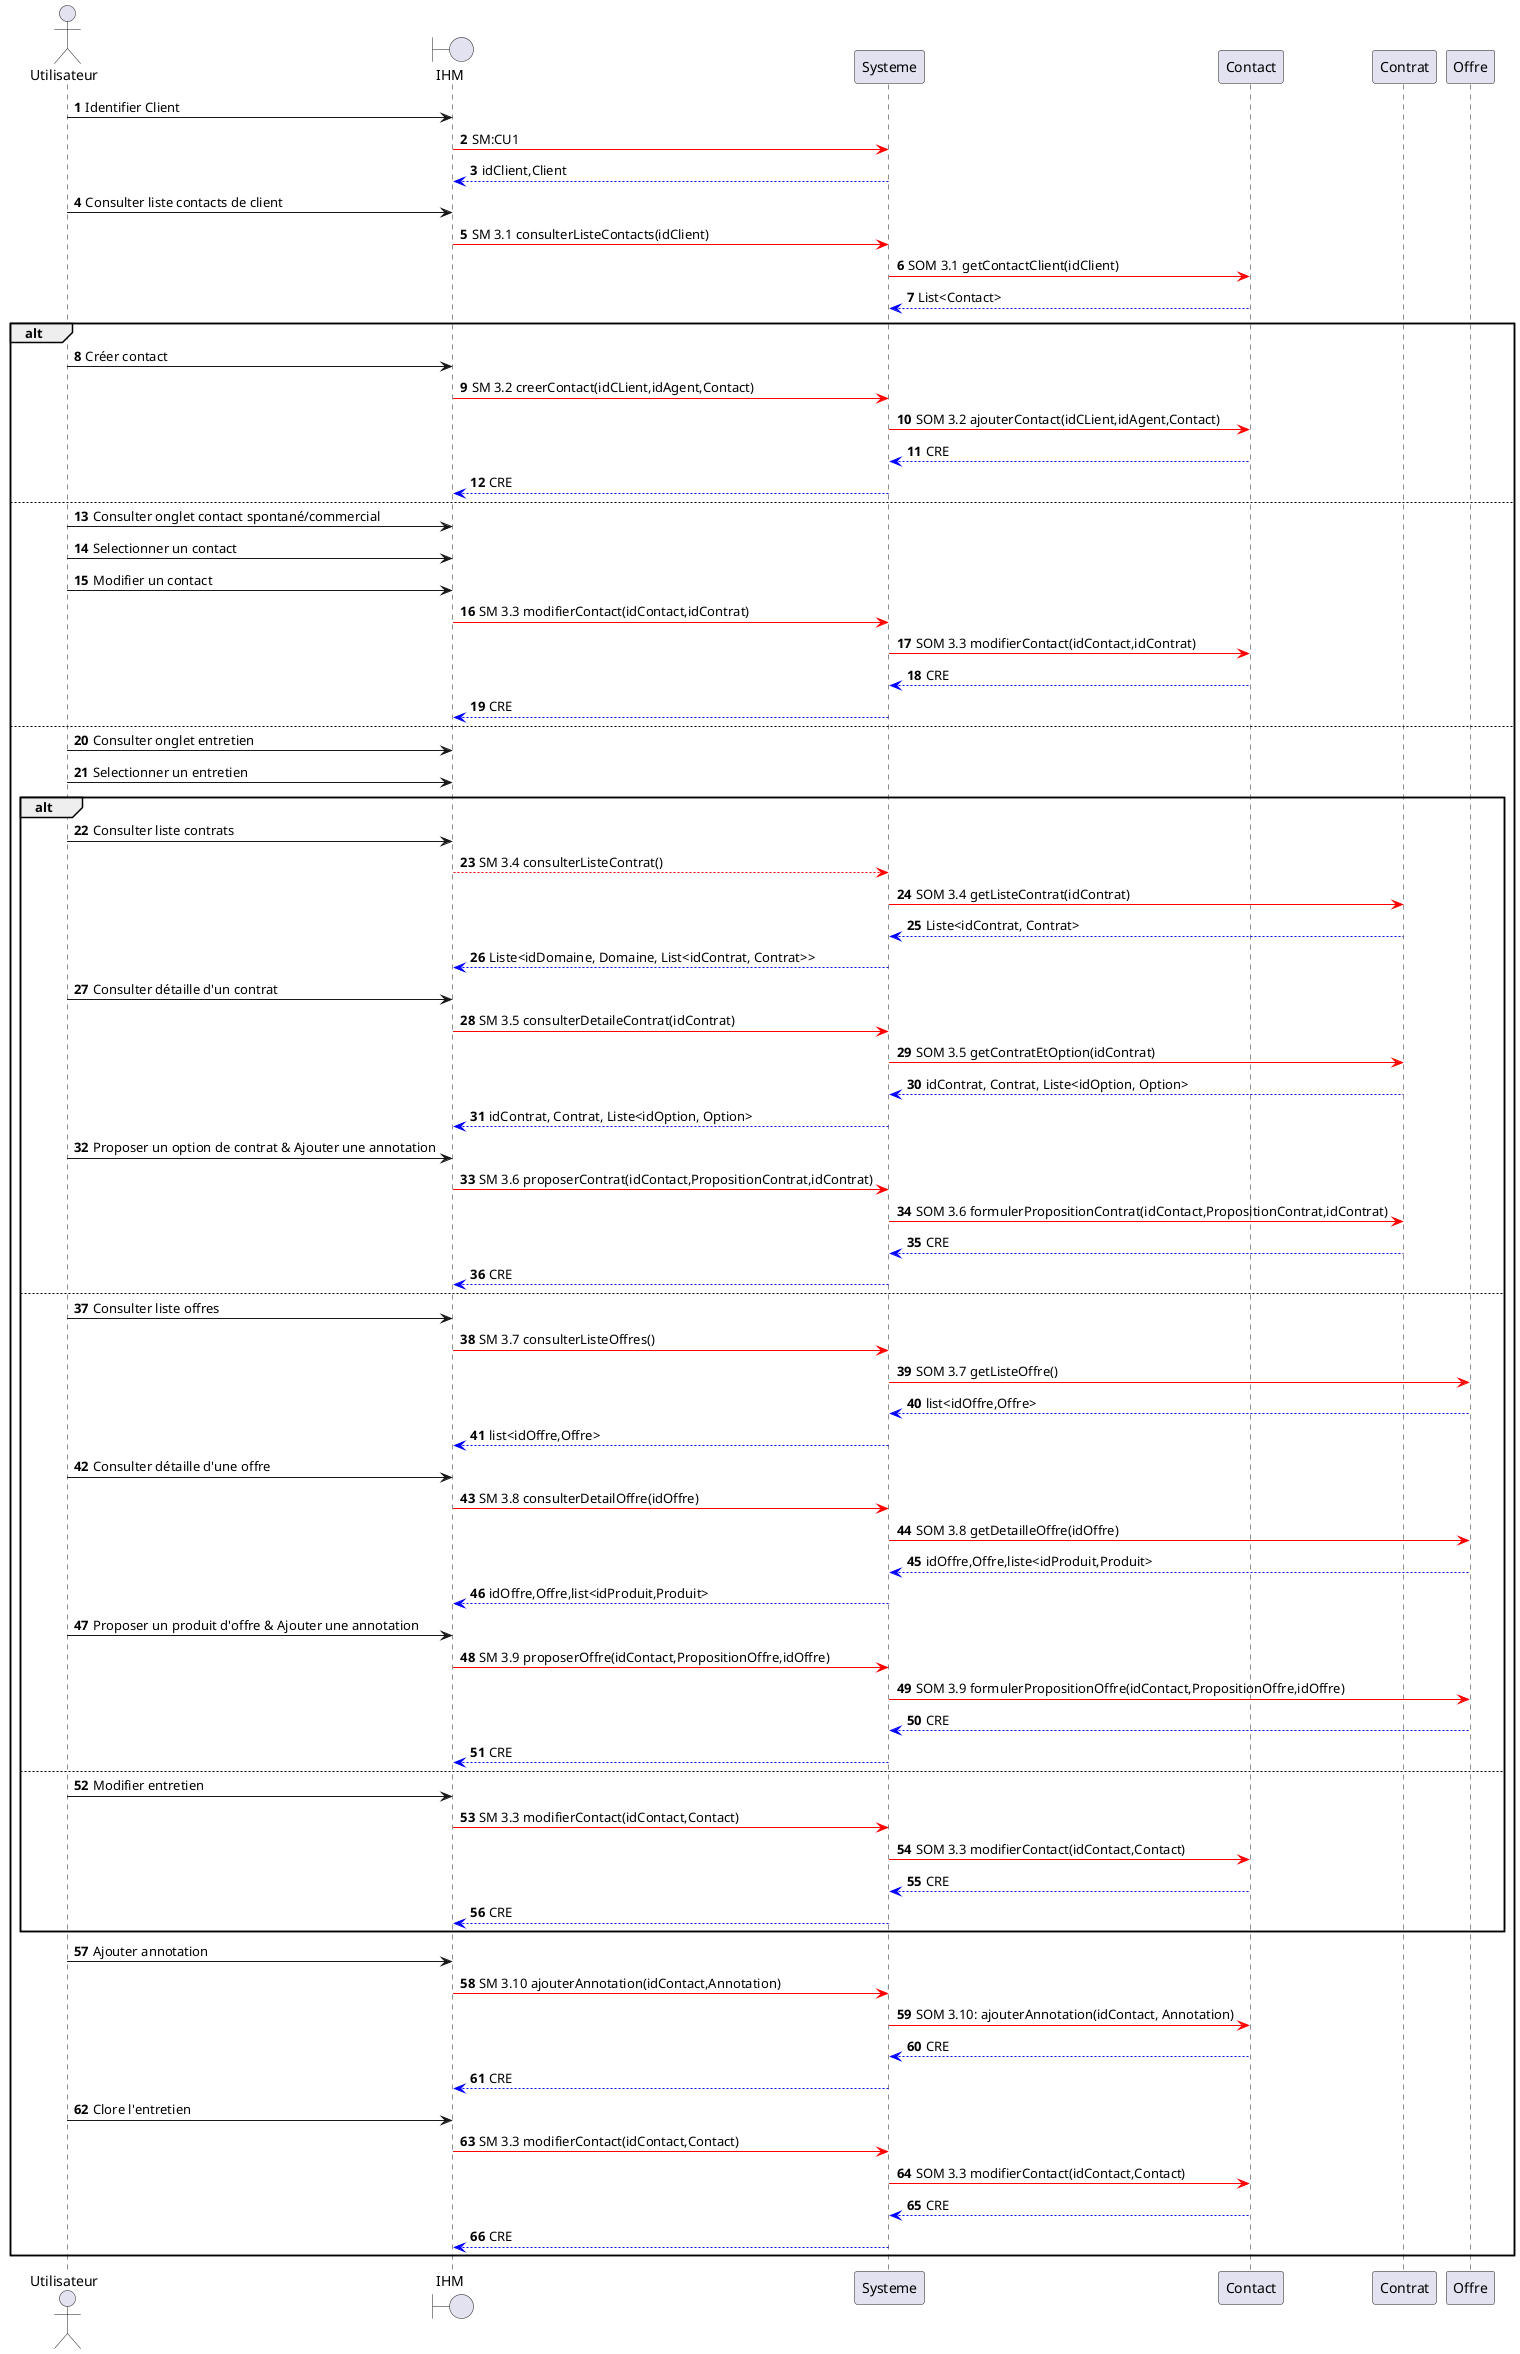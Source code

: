 @startuml
actor Utilisateur as U
boundary IHM as I
participant Systeme as S
participant Contact as C
participant Contrat as CON
participant Offre as O

autonumber

U->I: Identifier Client
I-[#red]>S: SM:CU1
S-[#0000FF]->I: idClient,Client

U->I: Consulter liste contacts de client
I-[#red]>S: SM 3.1 consulterListeContacts(idClient)
S-[#red]>C: SOM 3.1 getContactClient(idClient)
C-[#0000FF]->S: List<Contact>

alt
    U->I: Créer contact
    I-[#red]>S: SM 3.2 creerContact(idCLient,idAgent,Contact)
    S-[#red]>C: SOM 3.2 ajouterContact(idCLient,idAgent,Contact)
    C-[#0000FF]->S: CRE
    S-[#0000FF]->I: CRE
else
    U->I: Consulter onglet contact spontané/commercial
    U->I: Selectionner un contact
    U->I: Modifier un contact
    I-[#red]>S: SM 3.3 modifierContact(idContact,idContrat)
    S-[#red]>C: SOM 3.3 modifierContact(idContact,idContrat)
    C-[#0000FF]->S: CRE
    S-[#0000FF]->I: CRE
else
    U->I: Consulter onglet entretien
    U->I: Selectionner un entretien
    alt
        U->I: Consulter liste contrats
        I--[#red]>S: SM 3.4 consulterListeContrat()
        S-[#red]>CON: SOM 3.4 getListeContrat(idContrat)
        CON-[#0000FF]->S: Liste<idContrat, Contrat>
        S-[#0000FF]->I: Liste<idDomaine, Domaine, List<idContrat, Contrat>>



        U->I: Consulter détaille d'un contrat
        I-[#red]>S: SM 3.5 consulterDetaileContrat(idContrat)
        S -[#red]> CON : SOM 3.5 getContratEtOption(idContrat)
        CON -[#0000FF]-> S : idContrat, Contrat, Liste<idOption, Option>
        S -[#0000FF]-> I: idContrat, Contrat, Liste<idOption, Option>

        U->I: Proposer un option de contrat & Ajouter une annotation
        I-[#red]>S: SM 3.6 proposerContrat(idContact,PropositionContrat,idContrat)
        S-[#red]>CON: SOM 3.6 formulerPropositionContrat(idContact,PropositionContrat,idContrat)
        CON-[#0000FF]->S: CRE
        S-[#0000FF]->I: CRE
    else
        U->I: Consulter liste offres
        I-[#red]>S: SM 3.7 consulterListeOffres()
        S-[#red]>O: SOM 3.7 getListeOffre()
        O-[#0000FF]->S: list<idOffre,Offre>
        S-[#0000FF]->I: list<idOffre,Offre>

        U->I: Consulter détaille d'une offre
        I-[#red]>S: SM 3.8 consulterDetailOffre(idOffre)
        S -[#red]> O : SOM 3.8 getDetailleOffre(idOffre)
        O -[#0000FF]-> S : idOffre,Offre,liste<idProduit,Produit>
        S-[#0000FF]->I: idOffre,Offre,list<idProduit,Produit>

        U->I: Proposer un produit d'offre & Ajouter une annotation
        I-[#red]>S: SM 3.9 proposerOffre(idContact,PropositionOffre,idOffre)
        S-[#red]>O: SOM 3.9 formulerPropositionOffre(idContact,PropositionOffre,idOffre)
        O-[#0000FF]->S: CRE
        S-[#0000FF]->I: CRE
    else
        U->I: Modifier entretien
        I-[#red]>S: SM 3.3 modifierContact(idContact,Contact)
        S-[#red]>C: SOM 3.3 modifierContact(idContact,Contact)
        C-[#0000FF]->S: CRE
        S-[#0000FF]->I: CRE
    end
    U->I: Ajouter annotation
    I-[#red]>S: SM 3.10 ajouterAnnotation(idContact,Annotation)
    S-[#red]>C: SOM 3.10: ajouterAnnotation(idContact, Annotation)
    C-[#0000FF]->S:CRE
    S-[#0000FF]->I: CRE

    U->I: Clore l'entretien
    I-[#red]>S: SM 3.3 modifierContact(idContact,Contact)
    S-[#red]>C: SOM 3.3 modifierContact(idContact,Contact)
    C-[#0000FF]->S: CRE
    S-[#0000FF]->I: CRE
end

@enduml